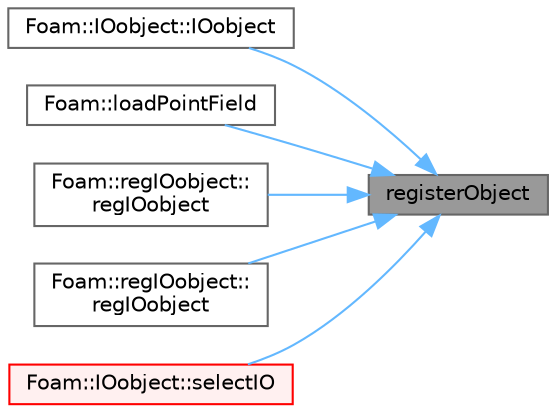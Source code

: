digraph "registerObject"
{
 // LATEX_PDF_SIZE
  bgcolor="transparent";
  edge [fontname=Helvetica,fontsize=10,labelfontname=Helvetica,labelfontsize=10];
  node [fontname=Helvetica,fontsize=10,shape=box,height=0.2,width=0.4];
  rankdir="RL";
  Node1 [id="Node000001",label="registerObject",height=0.2,width=0.4,color="gray40", fillcolor="grey60", style="filled", fontcolor="black",tooltip=" "];
  Node1 -> Node2 [id="edge1_Node000001_Node000002",dir="back",color="steelblue1",style="solid",tooltip=" "];
  Node2 [id="Node000002",label="Foam::IOobject::IOobject",height=0.2,width=0.4,color="grey40", fillcolor="white", style="filled",URL="$classFoam_1_1IOobject.html#a54189a1fad19712f3b2776ec4750fe5a",tooltip=" "];
  Node1 -> Node3 [id="edge2_Node000001_Node000003",dir="back",color="steelblue1",style="solid",tooltip=" "];
  Node3 [id="Node000003",label="Foam::loadPointField",height=0.2,width=0.4,color="grey40", fillcolor="white", style="filled",URL="$namespaceFoam.html#a000c93ffebc6864ca2fbb731f40754a5",tooltip=" "];
  Node1 -> Node4 [id="edge3_Node000001_Node000004",dir="back",color="steelblue1",style="solid",tooltip=" "];
  Node4 [id="Node000004",label="Foam::regIOobject::\lregIOobject",height=0.2,width=0.4,color="grey40", fillcolor="white", style="filled",URL="$classFoam_1_1regIOobject.html#a64995c2c03ca34f5b9691087af65f510",tooltip=" "];
  Node1 -> Node5 [id="edge4_Node000001_Node000005",dir="back",color="steelblue1",style="solid",tooltip=" "];
  Node5 [id="Node000005",label="Foam::regIOobject::\lregIOobject",height=0.2,width=0.4,color="grey40", fillcolor="white", style="filled",URL="$classFoam_1_1regIOobject.html#ab11e1f0c2f32085327c069061f0638c6",tooltip=" "];
  Node1 -> Node6 [id="edge5_Node000001_Node000006",dir="back",color="steelblue1",style="solid",tooltip=" "];
  Node6 [id="Node000006",label="Foam::IOobject::selectIO",height=0.2,width=0.4,color="red", fillcolor="#FFF0F0", style="filled",URL="$classFoam_1_1IOobject.html#a7cee3db49ab9f8ceb953370c42b8cf37",tooltip=" "];
}

